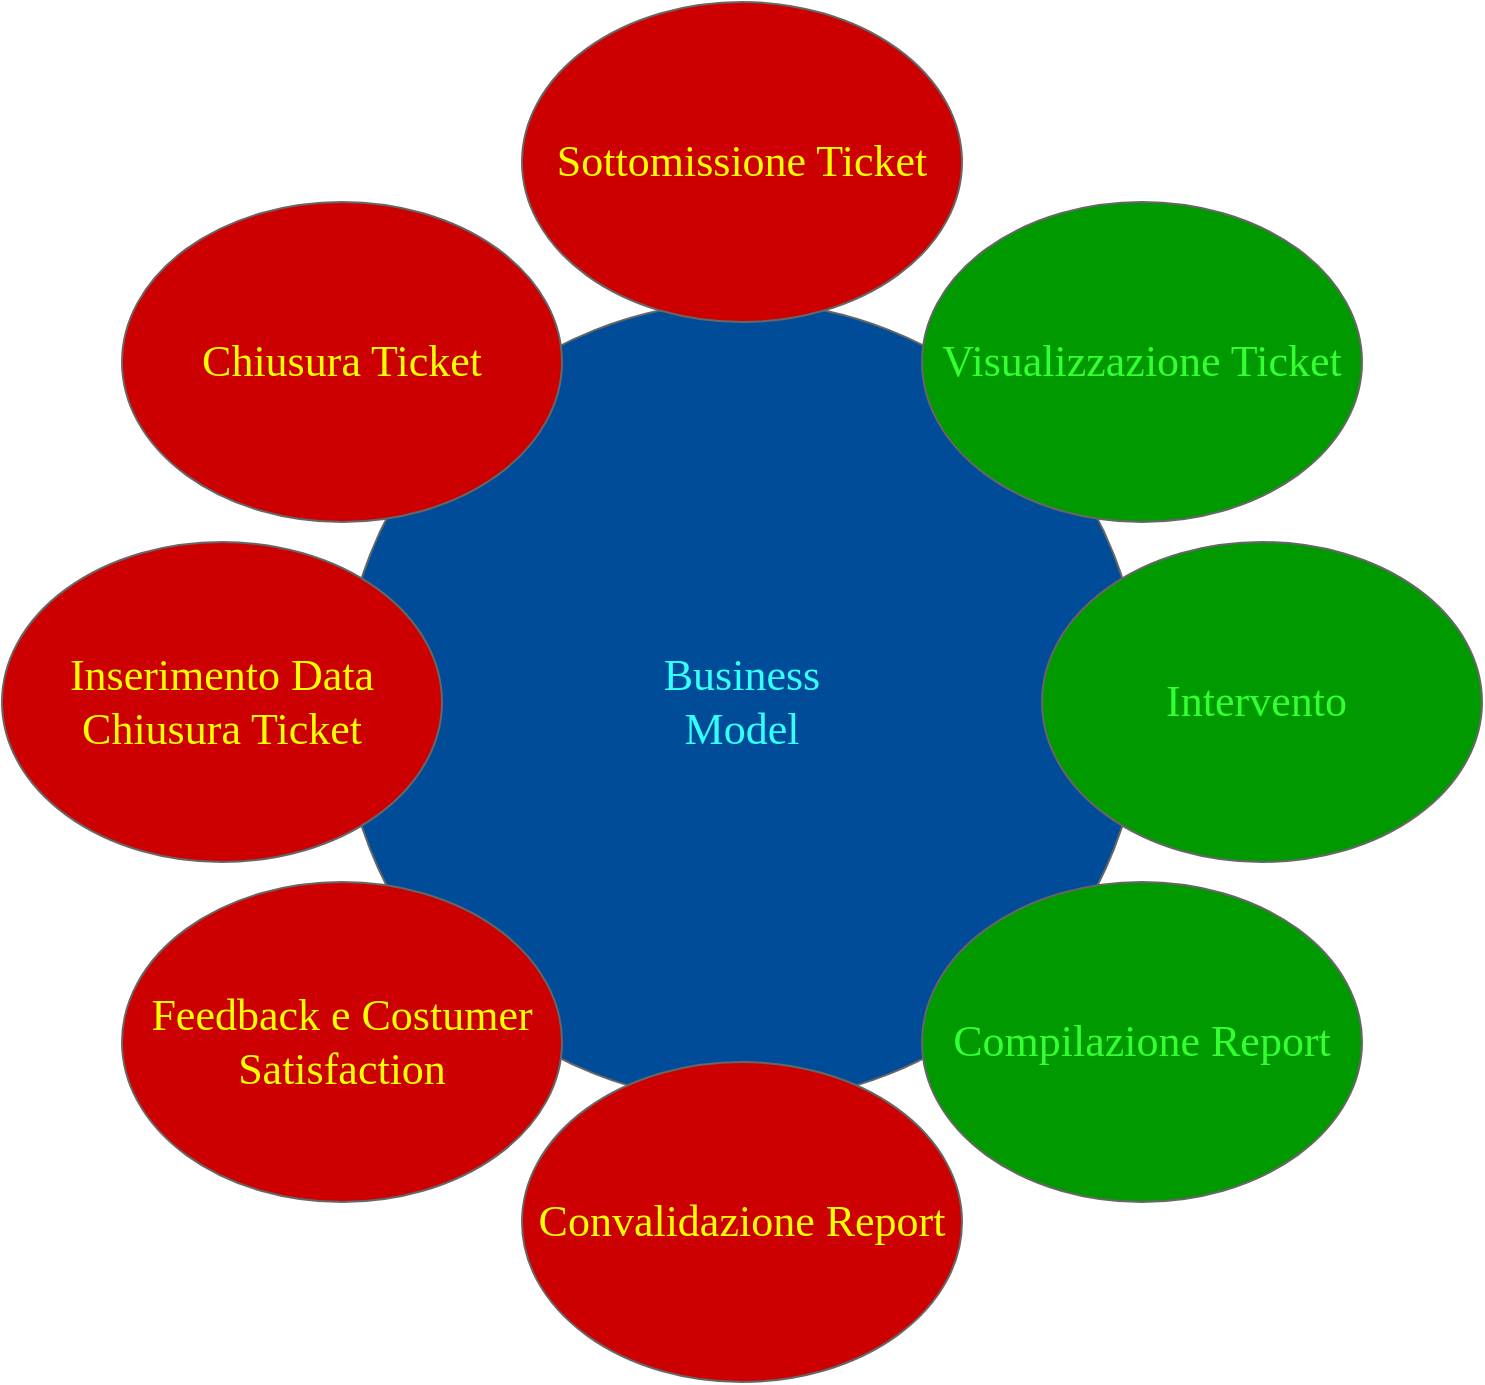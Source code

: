 <mxfile version="13.2.3" type="device"><diagram name="Page-1" id="dd472eb7-4b8b-5cd9-a60b-b15522922e76"><mxGraphModel dx="1483" dy="713" grid="0" gridSize="10" guides="1" tooltips="1" connect="1" arrows="1" fold="1" page="0" pageScale="1" pageWidth="1100" pageHeight="850" background="#ffffff" math="0" shadow="0"><root><mxCell id="0"/><mxCell id="1" parent="0"/><mxCell id="374e34682ed331ee-1" value="&lt;font color=&quot;#33ffff&quot;&gt;Business&lt;/font&gt;&lt;div&gt;&lt;font color=&quot;#33ffff&quot;&gt;Model&lt;/font&gt;&lt;/div&gt;" style="ellipse;whiteSpace=wrap;html=1;rounded=0;shadow=0;dashed=0;comic=0;fontFamily=Verdana;fontSize=22;fontColor=#0069D1;fillColor=#004C99;strokeColor=#666666;" parent="1" vertex="1"><mxGeometry x="330" y="180" width="400" height="400" as="geometry"/></mxCell><mxCell id="45236fa5f4b8e91a-6" value="&lt;font&gt;Visualizzazione Ticket&lt;/font&gt;" style="ellipse;whiteSpace=wrap;html=1;rounded=0;shadow=0;dashed=0;comic=0;fontFamily=Verdana;fontSize=22;fontColor=#33FF33;fillColor=#009900;strokeColor=#666666;" parent="1" vertex="1"><mxGeometry x="620" y="130" width="220" height="160" as="geometry"/></mxCell><mxCell id="pbPXiCmm7rT5-fgG5ySu-1" value="&lt;font&gt;Intervento&amp;nbsp;&lt;/font&gt;" style="ellipse;whiteSpace=wrap;html=1;rounded=0;shadow=0;dashed=0;comic=0;fontFamily=Verdana;fontSize=22;fontColor=#33FF33;fillColor=#009900;strokeColor=#666666;" vertex="1" parent="1"><mxGeometry x="680" y="300" width="220" height="160" as="geometry"/></mxCell><mxCell id="pbPXiCmm7rT5-fgG5ySu-2" value="&lt;font&gt;Compilazione Report&lt;/font&gt;" style="ellipse;whiteSpace=wrap;html=1;rounded=0;shadow=0;dashed=0;comic=0;fontFamily=Verdana;fontSize=22;fontColor=#33FF33;fillColor=#009900;strokeColor=#666666;" vertex="1" parent="1"><mxGeometry x="620" y="470" width="220" height="160" as="geometry"/></mxCell><mxCell id="pbPXiCmm7rT5-fgG5ySu-3" value="&lt;font&gt;Chiusura Ticket&lt;/font&gt;" style="ellipse;whiteSpace=wrap;html=1;rounded=0;shadow=0;dashed=0;comic=0;fontFamily=Verdana;fontSize=22;fontColor=#FFFF00;fillColor=#CC0000;strokeColor=#666666;" vertex="1" parent="1"><mxGeometry x="220" y="130" width="220" height="160" as="geometry"/></mxCell><mxCell id="pbPXiCmm7rT5-fgG5ySu-4" value="&lt;font&gt;Feedback e Costumer Satisfaction&lt;/font&gt;" style="ellipse;whiteSpace=wrap;html=1;rounded=0;shadow=0;dashed=0;comic=0;fontFamily=Verdana;fontSize=22;fontColor=#FFFF00;fillColor=#CC0000;strokeColor=#666666;" vertex="1" parent="1"><mxGeometry x="220" y="470" width="220" height="160" as="geometry"/></mxCell><mxCell id="pbPXiCmm7rT5-fgG5ySu-5" value="&lt;font&gt;Inserimento Data Chiusura Ticket&lt;/font&gt;" style="ellipse;whiteSpace=wrap;html=1;rounded=0;shadow=0;dashed=0;comic=0;fontFamily=Verdana;fontSize=22;fontColor=#FFFF00;fillColor=#CC0000;strokeColor=#666666;" vertex="1" parent="1"><mxGeometry x="160" y="300" width="220" height="160" as="geometry"/></mxCell><mxCell id="pbPXiCmm7rT5-fgG5ySu-6" value="&lt;font&gt;Sottomissione Ticket&lt;/font&gt;" style="ellipse;whiteSpace=wrap;html=1;rounded=0;shadow=0;dashed=0;comic=0;fontFamily=Verdana;fontSize=22;fontColor=#FFFF00;fillColor=#CC0000;strokeColor=#666666;" vertex="1" parent="1"><mxGeometry x="420" y="30" width="220" height="160" as="geometry"/></mxCell><mxCell id="pbPXiCmm7rT5-fgG5ySu-7" value="&lt;font&gt;Convalidazione Report&lt;/font&gt;" style="ellipse;whiteSpace=wrap;html=1;rounded=0;shadow=0;dashed=0;comic=0;fontFamily=Verdana;fontSize=22;fontColor=#FFFF00;fillColor=#CC0000;strokeColor=#666666;" vertex="1" parent="1"><mxGeometry x="420" y="560" width="220" height="160" as="geometry"/></mxCell></root></mxGraphModel></diagram></mxfile>